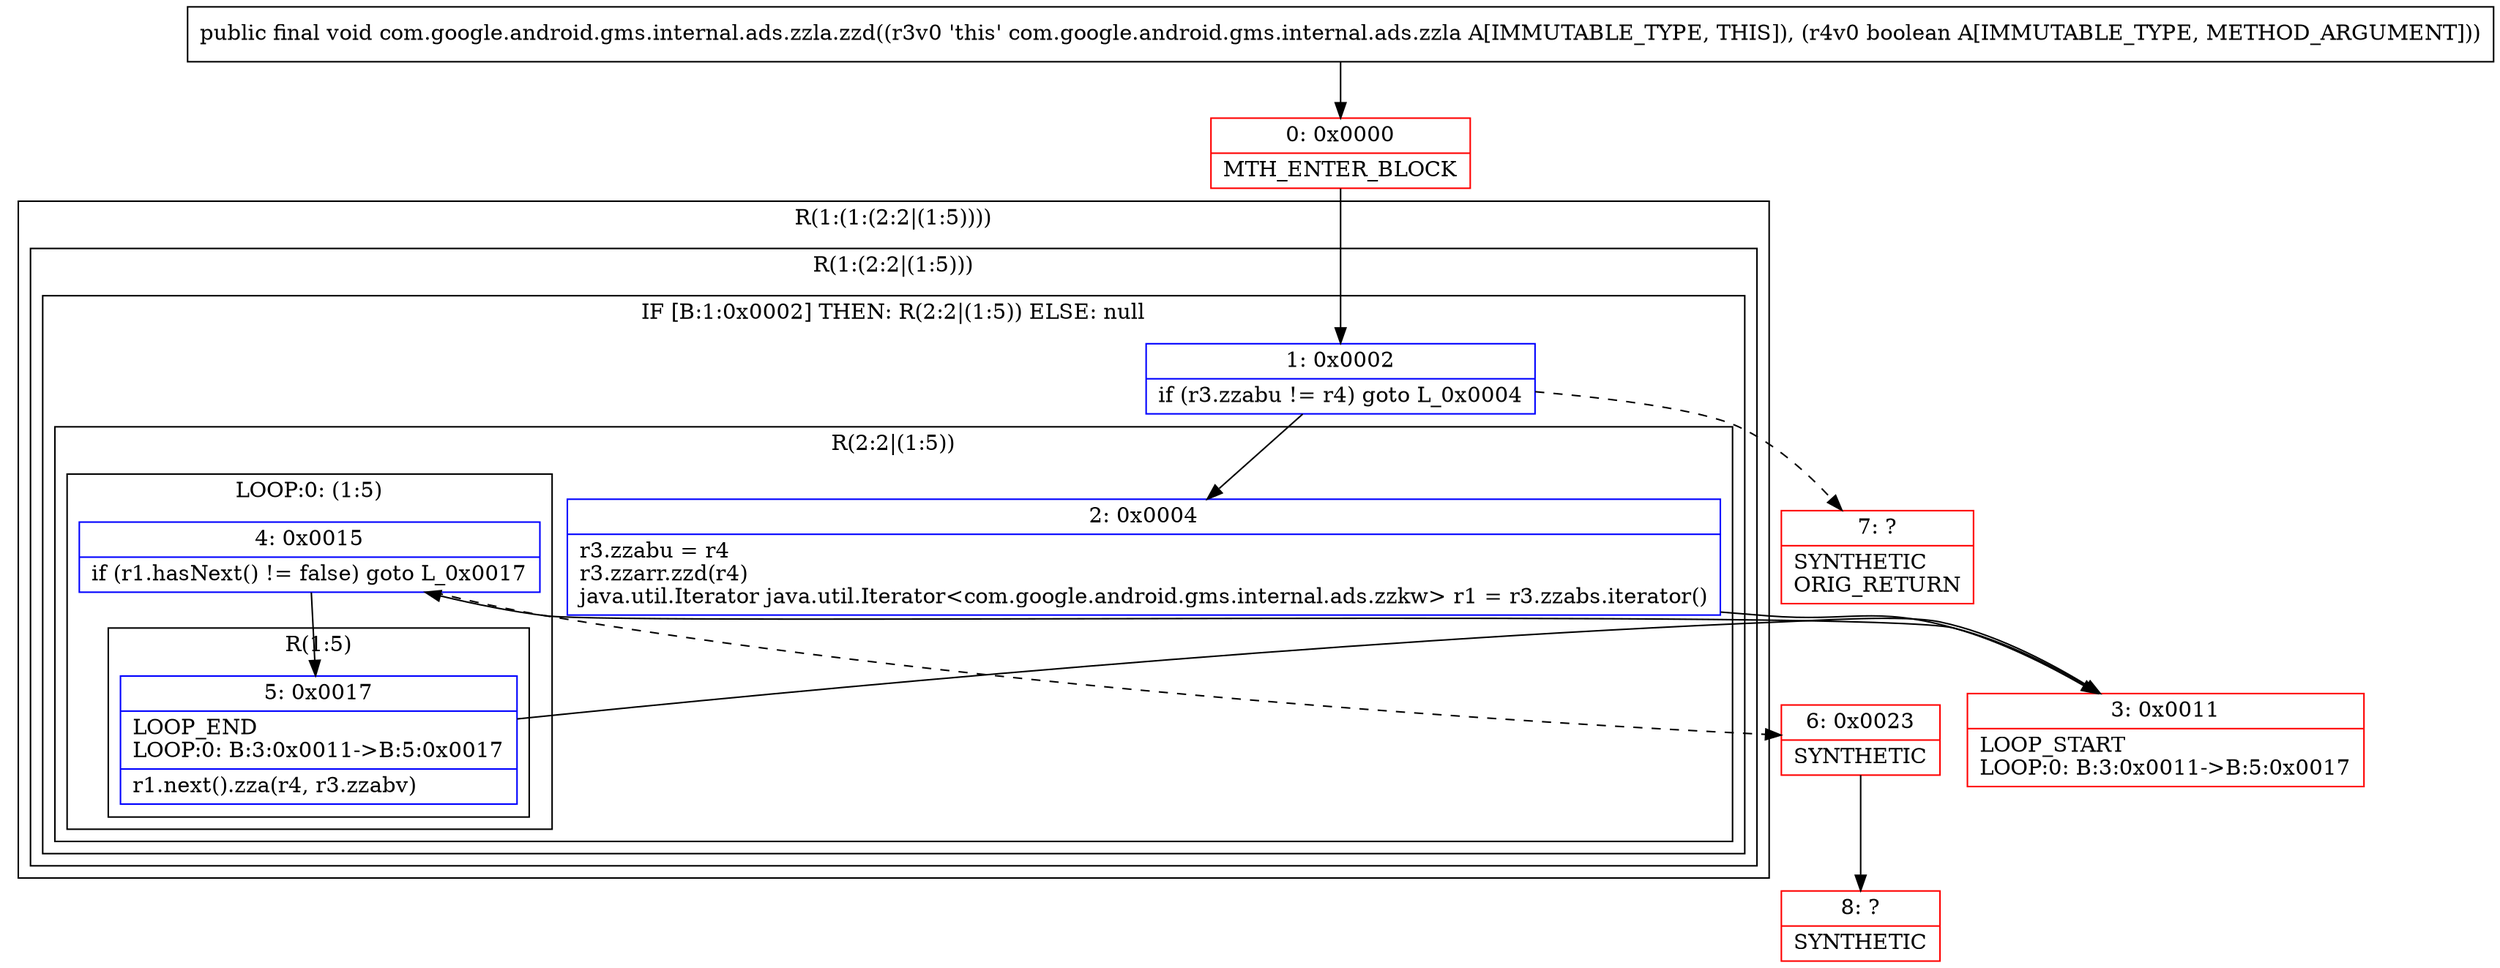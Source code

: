 digraph "CFG forcom.google.android.gms.internal.ads.zzla.zzd(Z)V" {
subgraph cluster_Region_1104285564 {
label = "R(1:(1:(2:2|(1:5))))";
node [shape=record,color=blue];
subgraph cluster_Region_1715301688 {
label = "R(1:(2:2|(1:5)))";
node [shape=record,color=blue];
subgraph cluster_IfRegion_1909503605 {
label = "IF [B:1:0x0002] THEN: R(2:2|(1:5)) ELSE: null";
node [shape=record,color=blue];
Node_1 [shape=record,label="{1\:\ 0x0002|if (r3.zzabu != r4) goto L_0x0004\l}"];
subgraph cluster_Region_776934226 {
label = "R(2:2|(1:5))";
node [shape=record,color=blue];
Node_2 [shape=record,label="{2\:\ 0x0004|r3.zzabu = r4\lr3.zzarr.zzd(r4)\ljava.util.Iterator java.util.Iterator\<com.google.android.gms.internal.ads.zzkw\> r1 = r3.zzabs.iterator()\l}"];
subgraph cluster_LoopRegion_882706902 {
label = "LOOP:0: (1:5)";
node [shape=record,color=blue];
Node_4 [shape=record,label="{4\:\ 0x0015|if (r1.hasNext() != false) goto L_0x0017\l}"];
subgraph cluster_Region_311637924 {
label = "R(1:5)";
node [shape=record,color=blue];
Node_5 [shape=record,label="{5\:\ 0x0017|LOOP_END\lLOOP:0: B:3:0x0011\-\>B:5:0x0017\l|r1.next().zza(r4, r3.zzabv)\l}"];
}
}
}
}
}
}
Node_0 [shape=record,color=red,label="{0\:\ 0x0000|MTH_ENTER_BLOCK\l}"];
Node_3 [shape=record,color=red,label="{3\:\ 0x0011|LOOP_START\lLOOP:0: B:3:0x0011\-\>B:5:0x0017\l}"];
Node_6 [shape=record,color=red,label="{6\:\ 0x0023|SYNTHETIC\l}"];
Node_7 [shape=record,color=red,label="{7\:\ ?|SYNTHETIC\lORIG_RETURN\l}"];
Node_8 [shape=record,color=red,label="{8\:\ ?|SYNTHETIC\l}"];
MethodNode[shape=record,label="{public final void com.google.android.gms.internal.ads.zzla.zzd((r3v0 'this' com.google.android.gms.internal.ads.zzla A[IMMUTABLE_TYPE, THIS]), (r4v0 boolean A[IMMUTABLE_TYPE, METHOD_ARGUMENT])) }"];
MethodNode -> Node_0;
Node_1 -> Node_2;
Node_1 -> Node_7[style=dashed];
Node_2 -> Node_3;
Node_4 -> Node_5;
Node_4 -> Node_6[style=dashed];
Node_5 -> Node_3;
Node_0 -> Node_1;
Node_3 -> Node_4;
Node_6 -> Node_8;
}

